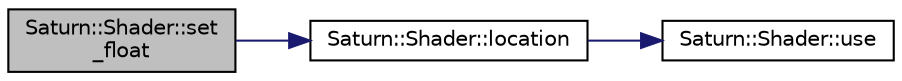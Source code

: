 digraph "Saturn::Shader::set_float"
{
  edge [fontname="Helvetica",fontsize="10",labelfontname="Helvetica",labelfontsize="10"];
  node [fontname="Helvetica",fontsize="10",shape=record];
  rankdir="LR";
  Node15 [label="Saturn::Shader::set\l_float",height=0.2,width=0.4,color="black", fillcolor="grey75", style="filled", fontcolor="black"];
  Node15 -> Node16 [color="midnightblue",fontsize="10",style="solid",fontname="Helvetica"];
  Node16 [label="Saturn::Shader::location",height=0.2,width=0.4,color="black", fillcolor="white", style="filled",URL="$class_saturn_1_1_shader.html#a63d7efc6ec1283109db058770df501f7"];
  Node16 -> Node17 [color="midnightblue",fontsize="10",style="solid",fontname="Helvetica"];
  Node17 [label="Saturn::Shader::use",height=0.2,width=0.4,color="black", fillcolor="white", style="filled",URL="$class_saturn_1_1_shader.html#a9102b4acb66e5338f75de94acd883570"];
}
